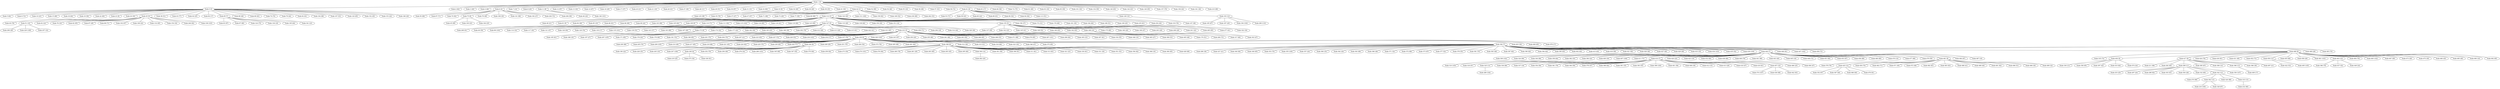 graph a { 
1--0;
1--2;
1--3;
1--4;
1--6;
1--7;
1--8;
1--11;
1--12;
1--13;
1--14;
1--16;
1--17;
1--20;
1--21;
1--26;
1--27;
1--28;
1--29;
1--30;
1--31;
1--32;
1--33;
1--34;
1--36;
1--39;
1--41;
1--42;
1--52;
1--54;
1--55;
1--56;
1--57;
1--58;
1--61;
1--63;
1--66;
1--72;
1--91;
1--93;
1--95;
1--101;
1--134;
1--140;
1--144;
1--149;
1--157;
1--158;
1--161;
1--210;
0--5;
0--9;
0--10;
0--15;
0--18;
0--19;
0--22;
0--23;
0--24;
0--25;
0--38;
0--43;
0--44;
0--64;
0--65;
0--68;
0--69;
0--74;
0--79;
0--92;
0--104;
0--107;
0--120;
0--152;
0--153;
0--166;
42--35;
42--37;
42--47;
42--71;
42--73;
42--77;
42--80;
42--112;
42--122;
42--131;
42--159;
42--169;
42--236;
42--262;
112--48;
112--81;
112--84;
112--85;
112--86;
112--96;
112--99;
112--103;
112--105;
112--109;
112--110;
112--111;
112--115;
112--116;
112--118;
112--119;
112--123;
112--127;
112--133;
112--138;
112--150;
112--151;
112--155;
112--156;
112--172;
112--178;
112--181;
112--184;
112--189;
112--199;
112--235;
112--254;
112--319;
6--50;
6--67;
6--70;
6--75;
6--78;
6--108;
6--141;
6--192;
6--226;
6--284;
25--40;
25--51;
25--62;
25--76;
25--82;
25--87;
25--88;
25--102;
25--106;
25--132;
25--154;
25--246;
25--338;
127--49;
127--98;
127--114;
127--117;
127--121;
127--126;
127--129;
127--130;
127--135;
127--139;
127--143;
127--163;
127--167;
127--173;
127--174;
127--177;
127--182;
127--183;
127--186;
127--202;
127--212;
127--213;
127--215;
127--222;
127--231;
127--233;
127--258;
127--294;
127--314;
127--329;
155--137;
155--142;
155--145;
155--148;
155--160;
155--162;
155--168;
155--175;
155--180;
155--198;
155--203;
155--208;
155--241;
155--265;
155--277;
155--322;
233--171;
233--176;
233--179;
233--191;
233--196;
233--201;
233--204;
233--207;
233--223;
233--227;
233--229;
233--230;
233--234;
233--237;
233--238;
233--240;
233--243;
233--250;
233--255;
233--261;
233--263;
233--266;
233--268;
233--271;
233--279;
233--287;
233--296;
233--305;
233--307;
233--334;
233--348;
233--365;
233--369;
233--405;
61--53;
61--59;
61--60;
61--89;
61--90;
61--94;
61--113;
61--128;
61--193;
238--200;
238--205;
238--209;
238--214;
238--217;
238--218;
238--221;
238--224;
238--225;
238--239;
238--242;
238--244;
238--248;
238--251;
238--264;
238--272;
238--285;
238--291;
238--308;
238--312;
238--315;
238--316;
238--323;
238--346;
238--375;
238--392;
238--403;
238--406;
238--478;
308--259;
308--273;
308--274;
308--276;
308--280;
308--281;
308--283;
308--293;
308--295;
308--300;
308--301;
308--306;
308--311;
308--313;
308--321;
308--330;
308--331;
308--351;
308--356;
308--368;
308--380;
308--428;
65--83;
65--97;
65--124;
65--136;
65--195;
65--341;
392--286;
392--327;
392--340;
392--349;
392--353;
392--355;
392--357;
392--360;
392--362;
392--363;
392--366;
392--371;
392--372;
392--373;
392--377;
392--378;
392--381;
392--383;
392--387;
392--390;
392--394;
392--395;
392--402;
392--415;
392--416;
392--421;
392--426;
392--427;
392--429;
392--433;
392--434;
392--435;
392--439;
392--444;
392--446;
392--447;
392--459;
392--468;
392--469;
392--493;
444--309;
444--324;
444--344;
444--359;
444--382;
444--384;
444--400;
444--407;
444--411;
444--414;
444--420;
444--423;
444--432;
444--438;
444--440;
444--441;
444--443;
444--445;
444--448;
444--451;
444--453;
444--456;
444--460;
444--470;
444--477;
444--479;
444--481;
444--484;
444--487;
414--310;
414--318;
414--325;
414--336;
414--337;
414--354;
414--361;
414--364;
414--376;
414--388;
414--391;
414--393;
414--399;
414--401;
414--408;
414--412;
414--413;
414--418;
414--419;
414--457;
414--486;
414--494;
11--46;
11--146;
468--335;
468--404;
468--417;
468--424;
468--430;
468--431;
468--452;
468--454;
468--455;
468--458;
468--461;
468--463;
468--464;
468--465;
468--467;
468--473;
468--475;
468--480;
468--485;
468--490;
468--492;
481--379;
481--425;
481--450;
481--462;
481--471;
481--472;
481--482;
481--483;
481--488;
481--489;
481--491;
481--496;
481--498;
481--499;
417--211;
417--292;
417--299;
417--385;
417--389;
417--396;
417--398;
417--497;
75--45;
75--100;
75--164;
244--190;
244--228;
244--245;
244--247;
244--249;
244--252;
244--256;
244--278;
244--288;
244--345;
244--347;
244--370;
173--165;
173--188;
173--197;
173--267;
33--125;
404--339;
404--358;
404--397;
404--410;
404--474;
109--269;
249--219;
249--275;
249--326;
51--206;
51--220;
51--257;
168--170;
168--260;
168--317;
168--343;
457--374;
457--436;
457--442;
463--386;
463--437;
463--449;
299--253;
299--297;
299--298;
299--303;
299--304;
299--332;
299--342;
299--350;
425--352;
425--367;
425--466;
425--476;
193--185;
193--187;
193--194;
193--290;
342--270;
342--302;
342--320;
342--333;
325--289;
454--422;
454--495;
396--409;
302--216;
302--328;
333--232;
300--282;
128--147;
1 [label="Node-1 (0)"];
0 [label="Node-0 (0)"];
1 [label="Node-1 (0)"];
2 [label="Node-2 (62)"];
1 [label="Node-1 (0)"];
3 [label="Node-3 (49)"];
1 [label="Node-1 (0)"];
4 [label="Node-4 (46)"];
1 [label="Node-1 (0)"];
6 [label="Node-6 (4)"];
1 [label="Node-1 (0)"];
7 [label="Node-7 (14)"];
1 [label="Node-1 (0)"];
8 [label="Node-8 (20)"];
1 [label="Node-1 (0)"];
11 [label="Node-11 (8)"];
1 [label="Node-1 (0)"];
12 [label="Node-12 (87)"];
1 [label="Node-1 (0)"];
13 [label="Node-13 (34)"];
1 [label="Node-1 (0)"];
14 [label="Node-14 (67)"];
1 [label="Node-1 (0)"];
16 [label="Node-16 (29)"];
1 [label="Node-1 (0)"];
17 [label="Node-17 (37)"];
1 [label="Node-1 (0)"];
20 [label="Node-20 (21)"];
1 [label="Node-1 (0)"];
21 [label="Node-21 (16)"];
1 [label="Node-1 (0)"];
26 [label="Node-26 (41)"];
1 [label="Node-1 (0)"];
27 [label="Node-27 (36)"];
1 [label="Node-1 (0)"];
28 [label="Node-28 (11)"];
1 [label="Node-1 (0)"];
29 [label="Node-29 (51)"];
1 [label="Node-1 (0)"];
30 [label="Node-30 (87)"];
1 [label="Node-1 (0)"];
31 [label="Node-31 (31)"];
1 [label="Node-1 (0)"];
32 [label="Node-32 (84)"];
1 [label="Node-1 (0)"];
33 [label="Node-33 (9)"];
1 [label="Node-1 (0)"];
34 [label="Node-34 (49)"];
1 [label="Node-1 (0)"];
36 [label="Node-36 (28)"];
1 [label="Node-1 (0)"];
39 [label="Node-39 (35)"];
1 [label="Node-1 (0)"];
41 [label="Node-41 (34)"];
1 [label="Node-1 (0)"];
42 [label="Node-42 (1)"];
1 [label="Node-1 (0)"];
52 [label="Node-52 (99)"];
1 [label="Node-1 (0)"];
54 [label="Node-54 (46)"];
1 [label="Node-1 (0)"];
55 [label="Node-55 (18)"];
1 [label="Node-1 (0)"];
56 [label="Node-56 (88)"];
1 [label="Node-1 (0)"];
57 [label="Node-57 (53)"];
1 [label="Node-1 (0)"];
58 [label="Node-58 (72)"];
1 [label="Node-1 (0)"];
61 [label="Node-61 (6)"];
1 [label="Node-1 (0)"];
63 [label="Node-63 (17)"];
1 [label="Node-1 (0)"];
66 [label="Node-66 (56)"];
1 [label="Node-1 (0)"];
72 [label="Node-72 (75)"];
1 [label="Node-1 (0)"];
91 [label="Node-91 (69)"];
1 [label="Node-1 (0)"];
93 [label="Node-93 (30)"];
1 [label="Node-1 (0)"];
95 [label="Node-95 (59)"];
1 [label="Node-1 (0)"];
101 [label="Node-101 (34)"];
1 [label="Node-1 (0)"];
134 [label="Node-134 (59)"];
1 [label="Node-1 (0)"];
140 [label="Node-140 (83)"];
1 [label="Node-1 (0)"];
144 [label="Node-144 (43)"];
1 [label="Node-1 (0)"];
149 [label="Node-149 (95)"];
1 [label="Node-1 (0)"];
157 [label="Node-157 (79)"];
1 [label="Node-1 (0)"];
158 [label="Node-158 (44)"];
1 [label="Node-1 (0)"];
161 [label="Node-161 (36)"];
1 [label="Node-1 (0)"];
210 [label="Node-210 (89)"];
0 [label="Node-0 (0)"];
5 [label="Node-5 (82)"];
0 [label="Node-0 (0)"];
9 [label="Node-9 (72)"];
0 [label="Node-0 (0)"];
10 [label="Node-10 (23)"];
0 [label="Node-0 (0)"];
15 [label="Node-15 (89)"];
0 [label="Node-0 (0)"];
18 [label="Node-18 (64)"];
0 [label="Node-0 (0)"];
19 [label="Node-19 (59)"];
0 [label="Node-0 (0)"];
22 [label="Node-22 (60)"];
0 [label="Node-0 (0)"];
23 [label="Node-23 (9)"];
0 [label="Node-0 (0)"];
24 [label="Node-24 (30)"];
0 [label="Node-0 (0)"];
25 [label="Node-25 (5)"];
0 [label="Node-0 (0)"];
38 [label="Node-38 (51)"];
0 [label="Node-0 (0)"];
43 [label="Node-43 (77)"];
0 [label="Node-0 (0)"];
44 [label="Node-44 (25)"];
0 [label="Node-0 (0)"];
64 [label="Node-64 (17)"];
0 [label="Node-0 (0)"];
65 [label="Node-65 (7)"];
0 [label="Node-0 (0)"];
68 [label="Node-68 (46)"];
0 [label="Node-0 (0)"];
69 [label="Node-69 (83)"];
0 [label="Node-0 (0)"];
74 [label="Node-74 (70)"];
0 [label="Node-0 (0)"];
79 [label="Node-79 (44)"];
0 [label="Node-0 (0)"];
92 [label="Node-92 (81)"];
0 [label="Node-0 (0)"];
104 [label="Node-104 (98)"];
0 [label="Node-0 (0)"];
107 [label="Node-107 (53)"];
0 [label="Node-0 (0)"];
120 [label="Node-120 (85)"];
0 [label="Node-0 (0)"];
152 [label="Node-152 (45)"];
0 [label="Node-0 (0)"];
153 [label="Node-153 (24)"];
0 [label="Node-0 (0)"];
166 [label="Node-166 (20)"];
42 [label="Node-42 (1)"];
35 [label="Node-35 (79)"];
42 [label="Node-42 (1)"];
37 [label="Node-37 (27)"];
42 [label="Node-42 (1)"];
47 [label="Node-47 (67)"];
42 [label="Node-42 (1)"];
71 [label="Node-71 (88)"];
42 [label="Node-42 (1)"];
73 [label="Node-73 (29)"];
42 [label="Node-42 (1)"];
77 [label="Node-77 (59)"];
42 [label="Node-42 (1)"];
80 [label="Node-80 (96)"];
42 [label="Node-42 (1)"];
112 [label="Node-112 (3)"];
42 [label="Node-42 (1)"];
122 [label="Node-122 (20)"];
42 [label="Node-42 (1)"];
131 [label="Node-131 (100)"];
42 [label="Node-42 (1)"];
159 [label="Node-159 (92)"];
42 [label="Node-42 (1)"];
169 [label="Node-169 (52)"];
42 [label="Node-42 (1)"];
236 [label="Node-236 (89)"];
42 [label="Node-42 (1)"];
262 [label="Node-262 (53)"];
112 [label="Node-112 (3)"];
48 [label="Node-48 (21)"];
112 [label="Node-112 (3)"];
81 [label="Node-81 (9)"];
112 [label="Node-112 (3)"];
84 [label="Node-84 (48)"];
112 [label="Node-112 (3)"];
85 [label="Node-85 (19)"];
112 [label="Node-112 (3)"];
86 [label="Node-86 (91)"];
112 [label="Node-112 (3)"];
96 [label="Node-96 (99)"];
112 [label="Node-112 (3)"];
99 [label="Node-99 (24)"];
112 [label="Node-112 (3)"];
103 [label="Node-103 (98)"];
112 [label="Node-112 (3)"];
105 [label="Node-105 (62)"];
112 [label="Node-112 (3)"];
109 [label="Node-109 (9)"];
112 [label="Node-112 (3)"];
110 [label="Node-110 (71)"];
112 [label="Node-112 (3)"];
111 [label="Node-111 (92)"];
112 [label="Node-112 (3)"];
115 [label="Node-115 (102)"];
112 [label="Node-112 (3)"];
116 [label="Node-116 (95)"];
112 [label="Node-112 (3)"];
118 [label="Node-118 (41)"];
112 [label="Node-112 (3)"];
119 [label="Node-119 (86)"];
112 [label="Node-112 (3)"];
123 [label="Node-123 (84)"];
112 [label="Node-112 (3)"];
127 [label="Node-127 (5)"];
112 [label="Node-112 (3)"];
133 [label="Node-133 (49)"];
112 [label="Node-112 (3)"];
138 [label="Node-138 (64)"];
112 [label="Node-112 (3)"];
150 [label="Node-150 (30)"];
112 [label="Node-112 (3)"];
151 [label="Node-151 (14)"];
112 [label="Node-112 (3)"];
155 [label="Node-155 (5)"];
112 [label="Node-112 (3)"];
156 [label="Node-156 (37)"];
112 [label="Node-112 (3)"];
172 [label="Node-172 (31)"];
112 [label="Node-112 (3)"];
178 [label="Node-178 (68)"];
112 [label="Node-112 (3)"];
181 [label="Node-181 (30)"];
112 [label="Node-112 (3)"];
184 [label="Node-184 (64)"];
112 [label="Node-112 (3)"];
189 [label="Node-189 (51)"];
112 [label="Node-112 (3)"];
199 [label="Node-199 (20)"];
112 [label="Node-112 (3)"];
235 [label="Node-235 (61)"];
112 [label="Node-112 (3)"];
254 [label="Node-254 (40)"];
112 [label="Node-112 (3)"];
319 [label="Node-319 (78)"];
6 [label="Node-6 (4)"];
50 [label="Node-50 (68)"];
6 [label="Node-6 (4)"];
67 [label="Node-67 (71)"];
6 [label="Node-6 (4)"];
70 [label="Node-70 (92)"];
6 [label="Node-6 (4)"];
75 [label="Node-75 (8)"];
6 [label="Node-6 (4)"];
78 [label="Node-78 (48)"];
6 [label="Node-6 (4)"];
108 [label="Node-108 (30)"];
6 [label="Node-6 (4)"];
141 [label="Node-141 (96)"];
6 [label="Node-6 (4)"];
192 [label="Node-192 (27)"];
6 [label="Node-6 (4)"];
226 [label="Node-226 (72)"];
6 [label="Node-6 (4)"];
284 [label="Node-284 (90)"];
25 [label="Node-25 (5)"];
40 [label="Node-40 (78)"];
25 [label="Node-25 (5)"];
51 [label="Node-51 (10)"];
25 [label="Node-25 (5)"];
62 [label="Node-62 (22)"];
25 [label="Node-25 (5)"];
76 [label="Node-76 (16)"];
25 [label="Node-25 (5)"];
82 [label="Node-82 (95)"];
25 [label="Node-25 (5)"];
87 [label="Node-87 (28)"];
25 [label="Node-25 (5)"];
88 [label="Node-88 (71)"];
25 [label="Node-25 (5)"];
102 [label="Node-102 (67)"];
25 [label="Node-25 (5)"];
106 [label="Node-106 (22)"];
25 [label="Node-25 (5)"];
132 [label="Node-132 (65)"];
25 [label="Node-25 (5)"];
154 [label="Node-154 (34)"];
25 [label="Node-25 (5)"];
246 [label="Node-246 (92)"];
25 [label="Node-25 (5)"];
338 [label="Node-338 (103)"];
127 [label="Node-127 (5)"];
49 [label="Node-49 (59)"];
127 [label="Node-127 (5)"];
98 [label="Node-98 (104)"];
127 [label="Node-127 (5)"];
114 [label="Node-114 (32)"];
127 [label="Node-127 (5)"];
117 [label="Node-117 (30)"];
127 [label="Node-127 (5)"];
121 [label="Node-121 (47)"];
127 [label="Node-127 (5)"];
126 [label="Node-126 (94)"];
127 [label="Node-127 (5)"];
129 [label="Node-129 (76)"];
127 [label="Node-127 (5)"];
130 [label="Node-130 (17)"];
127 [label="Node-127 (5)"];
135 [label="Node-135 (101)"];
127 [label="Node-127 (5)"];
139 [label="Node-139 (53)"];
127 [label="Node-127 (5)"];
143 [label="Node-143 (37)"];
127 [label="Node-127 (5)"];
163 [label="Node-163 (89)"];
127 [label="Node-127 (5)"];
167 [label="Node-167 (26)"];
127 [label="Node-127 (5)"];
173 [label="Node-173 (9)"];
127 [label="Node-127 (5)"];
174 [label="Node-174 (32)"];
127 [label="Node-127 (5)"];
177 [label="Node-177 (22)"];
127 [label="Node-127 (5)"];
182 [label="Node-182 (36)"];
127 [label="Node-127 (5)"];
183 [label="Node-183 (25)"];
127 [label="Node-127 (5)"];
186 [label="Node-186 (36)"];
127 [label="Node-127 (5)"];
202 [label="Node-202 (76)"];
127 [label="Node-127 (5)"];
212 [label="Node-212 (26)"];
127 [label="Node-127 (5)"];
213 [label="Node-213 (29)"];
127 [label="Node-127 (5)"];
215 [label="Node-215 (61)"];
127 [label="Node-127 (5)"];
222 [label="Node-222 (41)"];
127 [label="Node-127 (5)"];
231 [label="Node-231 (65)"];
127 [label="Node-127 (5)"];
233 [label="Node-233 (5)"];
127 [label="Node-127 (5)"];
258 [label="Node-258 (71)"];
127 [label="Node-127 (5)"];
294 [label="Node-294 (18)"];
127 [label="Node-127 (5)"];
314 [label="Node-314 (44)"];
127 [label="Node-127 (5)"];
329 [label="Node-329 (36)"];
155 [label="Node-155 (5)"];
137 [label="Node-137 (38)"];
155 [label="Node-155 (5)"];
142 [label="Node-142 (23)"];
155 [label="Node-155 (5)"];
145 [label="Node-145 (41)"];
155 [label="Node-155 (5)"];
148 [label="Node-148 (52)"];
155 [label="Node-155 (5)"];
160 [label="Node-160 (93)"];
155 [label="Node-155 (5)"];
162 [label="Node-162 (63)"];
155 [label="Node-155 (5)"];
168 [label="Node-168 (10)"];
155 [label="Node-155 (5)"];
175 [label="Node-175 (80)"];
155 [label="Node-155 (5)"];
180 [label="Node-180 (20)"];
155 [label="Node-155 (5)"];
198 [label="Node-198 (47)"];
155 [label="Node-155 (5)"];
203 [label="Node-203 (29)"];
155 [label="Node-155 (5)"];
208 [label="Node-208 (29)"];
155 [label="Node-155 (5)"];
241 [label="Node-241 (22)"];
155 [label="Node-155 (5)"];
265 [label="Node-265 (85)"];
155 [label="Node-155 (5)"];
277 [label="Node-277 (61)"];
155 [label="Node-155 (5)"];
322 [label="Node-322 (34)"];
233 [label="Node-233 (5)"];
171 [label="Node-171 (85)"];
233 [label="Node-233 (5)"];
176 [label="Node-176 (24)"];
233 [label="Node-233 (5)"];
179 [label="Node-179 (46)"];
233 [label="Node-233 (5)"];
191 [label="Node-191 (74)"];
233 [label="Node-233 (5)"];
196 [label="Node-196 (85)"];
233 [label="Node-233 (5)"];
201 [label="Node-201 (75)"];
233 [label="Node-233 (5)"];
204 [label="Node-204 (70)"];
233 [label="Node-233 (5)"];
207 [label="Node-207 (21)"];
233 [label="Node-233 (5)"];
223 [label="Node-223 (83)"];
233 [label="Node-233 (5)"];
227 [label="Node-227 (72)"];
233 [label="Node-233 (5)"];
229 [label="Node-229 (53)"];
233 [label="Node-233 (5)"];
230 [label="Node-230 (103)"];
233 [label="Node-233 (5)"];
234 [label="Node-234 (17)"];
233 [label="Node-233 (5)"];
237 [label="Node-237 (76)"];
233 [label="Node-233 (5)"];
238 [label="Node-238 (6)"];
233 [label="Node-233 (5)"];
240 [label="Node-240 (104)"];
233 [label="Node-233 (5)"];
243 [label="Node-243 (87)"];
233 [label="Node-233 (5)"];
250 [label="Node-250 (20)"];
233 [label="Node-233 (5)"];
255 [label="Node-255 (80)"];
233 [label="Node-233 (5)"];
261 [label="Node-261 (86)"];
233 [label="Node-233 (5)"];
263 [label="Node-263 (50)"];
233 [label="Node-233 (5)"];
266 [label="Node-266 (65)"];
233 [label="Node-233 (5)"];
268 [label="Node-268 (53)"];
233 [label="Node-233 (5)"];
271 [label="Node-271 (98)"];
233 [label="Node-233 (5)"];
279 [label="Node-279 (95)"];
233 [label="Node-233 (5)"];
287 [label="Node-287 (101)"];
233 [label="Node-233 (5)"];
296 [label="Node-296 (64)"];
233 [label="Node-233 (5)"];
305 [label="Node-305 (33)"];
233 [label="Node-233 (5)"];
307 [label="Node-307 (61)"];
233 [label="Node-233 (5)"];
334 [label="Node-334 (55)"];
233 [label="Node-233 (5)"];
348 [label="Node-348 (14)"];
233 [label="Node-233 (5)"];
365 [label="Node-365 (27)"];
233 [label="Node-233 (5)"];
369 [label="Node-369 (53)"];
233 [label="Node-233 (5)"];
405 [label="Node-405 (48)"];
61 [label="Node-61 (6)"];
53 [label="Node-53 (71)"];
61 [label="Node-61 (6)"];
59 [label="Node-59 (43)"];
61 [label="Node-61 (6)"];
60 [label="Node-60 (22)"];
61 [label="Node-61 (6)"];
89 [label="Node-89 (91)"];
61 [label="Node-61 (6)"];
90 [label="Node-90 (54)"];
61 [label="Node-61 (6)"];
94 [label="Node-94 (94)"];
61 [label="Node-61 (6)"];
113 [label="Node-113 (51)"];
61 [label="Node-61 (6)"];
128 [label="Node-128 (14)"];
61 [label="Node-61 (6)"];
193 [label="Node-193 (12)"];
238 [label="Node-238 (6)"];
200 [label="Node-200 (86)"];
238 [label="Node-238 (6)"];
205 [label="Node-205 (70)"];
238 [label="Node-238 (6)"];
209 [label="Node-209 (105)"];
238 [label="Node-238 (6)"];
214 [label="Node-214 (46)"];
238 [label="Node-238 (6)"];
217 [label="Node-217 (85)"];
238 [label="Node-238 (6)"];
218 [label="Node-218 (86)"];
238 [label="Node-238 (6)"];
221 [label="Node-221 (45)"];
238 [label="Node-238 (6)"];
224 [label="Node-224 (62)"];
238 [label="Node-238 (6)"];
225 [label="Node-225 (75)"];
238 [label="Node-238 (6)"];
239 [label="Node-239 (40)"];
238 [label="Node-238 (6)"];
242 [label="Node-242 (71)"];
238 [label="Node-238 (6)"];
244 [label="Node-244 (8)"];
238 [label="Node-238 (6)"];
248 [label="Node-248 (29)"];
238 [label="Node-238 (6)"];
251 [label="Node-251 (70)"];
238 [label="Node-238 (6)"];
264 [label="Node-264 (54)"];
238 [label="Node-238 (6)"];
272 [label="Node-272 (79)"];
238 [label="Node-238 (6)"];
285 [label="Node-285 (98)"];
238 [label="Node-238 (6)"];
291 [label="Node-291 (64)"];
238 [label="Node-238 (6)"];
308 [label="Node-308 (6)"];
238 [label="Node-238 (6)"];
312 [label="Node-312 (36)"];
238 [label="Node-238 (6)"];
315 [label="Node-315 (51)"];
238 [label="Node-238 (6)"];
316 [label="Node-316 (66)"];
238 [label="Node-238 (6)"];
323 [label="Node-323 (34)"];
238 [label="Node-238 (6)"];
346 [label="Node-346 (47)"];
238 [label="Node-238 (6)"];
375 [label="Node-375 (95)"];
238 [label="Node-238 (6)"];
392 [label="Node-392 (7)"];
238 [label="Node-238 (6)"];
403 [label="Node-403 (30)"];
238 [label="Node-238 (6)"];
406 [label="Node-406 (65)"];
238 [label="Node-238 (6)"];
478 [label="Node-478 (17)"];
308 [label="Node-308 (6)"];
259 [label="Node-259 (92)"];
308 [label="Node-308 (6)"];
273 [label="Node-273 (54)"];
308 [label="Node-308 (6)"];
274 [label="Node-274 (101)"];
308 [label="Node-308 (6)"];
276 [label="Node-276 (94)"];
308 [label="Node-308 (6)"];
280 [label="Node-280 (78)"];
308 [label="Node-308 (6)"];
281 [label="Node-281 (29)"];
308 [label="Node-308 (6)"];
283 [label="Node-283 (90)"];
308 [label="Node-308 (6)"];
293 [label="Node-293 (45)"];
308 [label="Node-308 (6)"];
295 [label="Node-295 (80)"];
308 [label="Node-308 (6)"];
300 [label="Node-300 (14)"];
308 [label="Node-308 (6)"];
301 [label="Node-301 (56)"];
308 [label="Node-308 (6)"];
306 [label="Node-306 (61)"];
308 [label="Node-308 (6)"];
311 [label="Node-311 (61)"];
308 [label="Node-308 (6)"];
313 [label="Node-313 (63)"];
308 [label="Node-308 (6)"];
321 [label="Node-321 (23)"];
308 [label="Node-308 (6)"];
330 [label="Node-330 (61)"];
308 [label="Node-308 (6)"];
331 [label="Node-331 (30)"];
308 [label="Node-308 (6)"];
351 [label="Node-351 (53)"];
308 [label="Node-308 (6)"];
356 [label="Node-356 (92)"];
308 [label="Node-308 (6)"];
368 [label="Node-368 (19)"];
308 [label="Node-308 (6)"];
380 [label="Node-380 (85)"];
308 [label="Node-308 (6)"];
428 [label="Node-428 (68)"];
65 [label="Node-65 (7)"];
83 [label="Node-83 (97)"];
65 [label="Node-65 (7)"];
97 [label="Node-97 (80)"];
65 [label="Node-65 (7)"];
124 [label="Node-124 (75)"];
65 [label="Node-65 (7)"];
136 [label="Node-136 (18)"];
65 [label="Node-65 (7)"];
195 [label="Node-195 (64)"];
65 [label="Node-65 (7)"];
341 [label="Node-341 (23)"];
392 [label="Node-392 (7)"];
286 [label="Node-286 (36)"];
392 [label="Node-392 (7)"];
327 [label="Node-327 (21)"];
392 [label="Node-392 (7)"];
340 [label="Node-340 (94)"];
392 [label="Node-392 (7)"];
349 [label="Node-349 (85)"];
392 [label="Node-392 (7)"];
353 [label="Node-353 (70)"];
392 [label="Node-392 (7)"];
355 [label="Node-355 (100)"];
392 [label="Node-392 (7)"];
357 [label="Node-357 (24)"];
392 [label="Node-392 (7)"];
360 [label="Node-360 (35)"];
392 [label="Node-392 (7)"];
362 [label="Node-362 (20)"];
392 [label="Node-392 (7)"];
363 [label="Node-363 (89)"];
392 [label="Node-392 (7)"];
366 [label="Node-366 (48)"];
392 [label="Node-392 (7)"];
371 [label="Node-371 (32)"];
392 [label="Node-392 (7)"];
372 [label="Node-372 (68)"];
392 [label="Node-392 (7)"];
373 [label="Node-373 (87)"];
392 [label="Node-392 (7)"];
377 [label="Node-377 (52)"];
392 [label="Node-392 (7)"];
378 [label="Node-378 (55)"];
392 [label="Node-392 (7)"];
381 [label="Node-381 (70)"];
392 [label="Node-392 (7)"];
383 [label="Node-383 (48)"];
392 [label="Node-392 (7)"];
387 [label="Node-387 (82)"];
392 [label="Node-392 (7)"];
390 [label="Node-390 (82)"];
392 [label="Node-392 (7)"];
394 [label="Node-394 (62)"];
392 [label="Node-392 (7)"];
395 [label="Node-395 (83)"];
392 [label="Node-392 (7)"];
402 [label="Node-402 (83)"];
392 [label="Node-392 (7)"];
415 [label="Node-415 (93)"];
392 [label="Node-392 (7)"];
416 [label="Node-416 (58)"];
392 [label="Node-392 (7)"];
421 [label="Node-421 (92)"];
392 [label="Node-392 (7)"];
426 [label="Node-426 (46)"];
392 [label="Node-392 (7)"];
427 [label="Node-427 (40)"];
392 [label="Node-392 (7)"];
429 [label="Node-429 (48)"];
392 [label="Node-392 (7)"];
433 [label="Node-433 (35)"];
392 [label="Node-392 (7)"];
434 [label="Node-434 (103)"];
392 [label="Node-392 (7)"];
435 [label="Node-435 (52)"];
392 [label="Node-392 (7)"];
439 [label="Node-439 (104)"];
392 [label="Node-392 (7)"];
444 [label="Node-444 (7)"];
392 [label="Node-392 (7)"];
446 [label="Node-446 (91)"];
392 [label="Node-392 (7)"];
447 [label="Node-447 (102)"];
392 [label="Node-392 (7)"];
459 [label="Node-459 (73)"];
392 [label="Node-392 (7)"];
468 [label="Node-468 (8)"];
392 [label="Node-392 (7)"];
469 [label="Node-469 (28)"];
392 [label="Node-392 (7)"];
493 [label="Node-493 (70)"];
444 [label="Node-444 (7)"];
309 [label="Node-309 (102)"];
444 [label="Node-444 (7)"];
324 [label="Node-324 (99)"];
444 [label="Node-444 (7)"];
344 [label="Node-344 (96)"];
444 [label="Node-444 (7)"];
359 [label="Node-359 (64)"];
444 [label="Node-444 (7)"];
382 [label="Node-382 (35)"];
444 [label="Node-444 (7)"];
384 [label="Node-384 (22)"];
444 [label="Node-444 (7)"];
400 [label="Node-400 (30)"];
444 [label="Node-444 (7)"];
407 [label="Node-407 (106)"];
444 [label="Node-444 (7)"];
411 [label="Node-411 (73)"];
444 [label="Node-444 (7)"];
414 [label="Node-414 (7)"];
444 [label="Node-444 (7)"];
420 [label="Node-420 (25)"];
444 [label="Node-444 (7)"];
423 [label="Node-423 (19)"];
444 [label="Node-444 (7)"];
432 [label="Node-432 (60)"];
444 [label="Node-444 (7)"];
438 [label="Node-438 (86)"];
444 [label="Node-444 (7)"];
440 [label="Node-440 (79)"];
444 [label="Node-444 (7)"];
441 [label="Node-441 (96)"];
444 [label="Node-444 (7)"];
443 [label="Node-443 (40)"];
444 [label="Node-444 (7)"];
445 [label="Node-445 (16)"];
444 [label="Node-444 (7)"];
448 [label="Node-448 (73)"];
444 [label="Node-444 (7)"];
451 [label="Node-451 (64)"];
444 [label="Node-444 (7)"];
453 [label="Node-453 (97)"];
444 [label="Node-444 (7)"];
456 [label="Node-456 (89)"];
444 [label="Node-444 (7)"];
460 [label="Node-460 (80)"];
444 [label="Node-444 (7)"];
470 [label="Node-470 (14)"];
444 [label="Node-444 (7)"];
477 [label="Node-477 (96)"];
444 [label="Node-444 (7)"];
479 [label="Node-479 (59)"];
444 [label="Node-444 (7)"];
481 [label="Node-481 (8)"];
444 [label="Node-444 (7)"];
484 [label="Node-484 (87)"];
444 [label="Node-444 (7)"];
487 [label="Node-487 (16)"];
414 [label="Node-414 (7)"];
310 [label="Node-310 (105)"];
414 [label="Node-414 (7)"];
318 [label="Node-318 (97)"];
414 [label="Node-414 (7)"];
325 [label="Node-325 (13)"];
414 [label="Node-414 (7)"];
336 [label="Node-336 (89)"];
414 [label="Node-414 (7)"];
337 [label="Node-337 (18)"];
414 [label="Node-414 (7)"];
354 [label="Node-354 (56)"];
414 [label="Node-414 (7)"];
361 [label="Node-361 (79)"];
414 [label="Node-414 (7)"];
364 [label="Node-364 (59)"];
414 [label="Node-414 (7)"];
376 [label="Node-376 (47)"];
414 [label="Node-414 (7)"];
388 [label="Node-388 (82)"];
414 [label="Node-414 (7)"];
391 [label="Node-391 (35)"];
414 [label="Node-414 (7)"];
393 [label="Node-393 (55)"];
414 [label="Node-414 (7)"];
399 [label="Node-399 (100)"];
414 [label="Node-414 (7)"];
401 [label="Node-401 (56)"];
414 [label="Node-414 (7)"];
408 [label="Node-408 (39)"];
414 [label="Node-414 (7)"];
412 [label="Node-412 (15)"];
414 [label="Node-414 (7)"];
413 [label="Node-413 (26)"];
414 [label="Node-414 (7)"];
418 [label="Node-418 (47)"];
414 [label="Node-414 (7)"];
419 [label="Node-419 (61)"];
414 [label="Node-414 (7)"];
457 [label="Node-457 (10)"];
414 [label="Node-414 (7)"];
486 [label="Node-486 (25)"];
414 [label="Node-414 (7)"];
494 [label="Node-494 (47)"];
11 [label="Node-11 (8)"];
46 [label="Node-46 (20)"];
11 [label="Node-11 (8)"];
146 [label="Node-146 (101)"];
468 [label="Node-468 (8)"];
335 [label="Node-335 (72)"];
468 [label="Node-468 (8)"];
404 [label="Node-404 (9)"];
468 [label="Node-468 (8)"];
417 [label="Node-417 (8)"];
468 [label="Node-468 (8)"];
424 [label="Node-424 (76)"];
468 [label="Node-468 (8)"];
430 [label="Node-430 (81)"];
468 [label="Node-468 (8)"];
431 [label="Node-431 (49)"];
468 [label="Node-468 (8)"];
452 [label="Node-452 (73)"];
468 [label="Node-468 (8)"];
454 [label="Node-454 (13)"];
468 [label="Node-468 (8)"];
455 [label="Node-455 (66)"];
468 [label="Node-468 (8)"];
458 [label="Node-458 (26)"];
468 [label="Node-468 (8)"];
461 [label="Node-461 (103)"];
468 [label="Node-468 (8)"];
463 [label="Node-463 (10)"];
468 [label="Node-468 (8)"];
464 [label="Node-464 (76)"];
468 [label="Node-468 (8)"];
465 [label="Node-465 (102)"];
468 [label="Node-468 (8)"];
467 [label="Node-467 (59)"];
468 [label="Node-468 (8)"];
473 [label="Node-473 (28)"];
468 [label="Node-468 (8)"];
475 [label="Node-475 (39)"];
468 [label="Node-468 (8)"];
480 [label="Node-480 (45)"];
468 [label="Node-468 (8)"];
485 [label="Node-485 (49)"];
468 [label="Node-468 (8)"];
490 [label="Node-490 (16)"];
468 [label="Node-468 (8)"];
492 [label="Node-492 (85)"];
481 [label="Node-481 (8)"];
379 [label="Node-379 (79)"];
481 [label="Node-481 (8)"];
425 [label="Node-425 (12)"];
481 [label="Node-481 (8)"];
450 [label="Node-450 (70)"];
481 [label="Node-481 (8)"];
462 [label="Node-462 (71)"];
481 [label="Node-481 (8)"];
471 [label="Node-471 (40)"];
481 [label="Node-481 (8)"];
472 [label="Node-472 (46)"];
481 [label="Node-481 (8)"];
482 [label="Node-482 (81)"];
481 [label="Node-481 (8)"];
483 [label="Node-483 (83)"];
481 [label="Node-481 (8)"];
488 [label="Node-488 (41)"];
481 [label="Node-481 (8)"];
489 [label="Node-489 (40)"];
481 [label="Node-481 (8)"];
491 [label="Node-491 (92)"];
481 [label="Node-481 (8)"];
496 [label="Node-496 (51)"];
481 [label="Node-481 (8)"];
498 [label="Node-498 (30)"];
481 [label="Node-481 (8)"];
499 [label="Node-499 (32)"];
417 [label="Node-417 (8)"];
211 [label="Node-211 (96)"];
417 [label="Node-417 (8)"];
292 [label="Node-292 (84)"];
417 [label="Node-417 (8)"];
299 [label="Node-299 (11)"];
417 [label="Node-417 (8)"];
385 [label="Node-385 (87)"];
417 [label="Node-417 (8)"];
389 [label="Node-389 (14)"];
417 [label="Node-417 (8)"];
396 [label="Node-396 (13)"];
417 [label="Node-417 (8)"];
398 [label="Node-398 (39)"];
417 [label="Node-417 (8)"];
497 [label="Node-497 (21)"];
75 [label="Node-75 (8)"];
45 [label="Node-45 (99)"];
75 [label="Node-75 (8)"];
100 [label="Node-100 (43)"];
75 [label="Node-75 (8)"];
164 [label="Node-164 (25)"];
244 [label="Node-244 (8)"];
190 [label="Node-190 (22)"];
244 [label="Node-244 (8)"];
228 [label="Node-228 (35)"];
244 [label="Node-244 (8)"];
245 [label="Node-245 (19)"];
244 [label="Node-244 (8)"];
247 [label="Node-247 (106)"];
244 [label="Node-244 (8)"];
249 [label="Node-249 (9)"];
244 [label="Node-244 (8)"];
252 [label="Node-252 (79)"];
244 [label="Node-244 (8)"];
256 [label="Node-256 (49)"];
244 [label="Node-244 (8)"];
278 [label="Node-278 (34)"];
244 [label="Node-244 (8)"];
288 [label="Node-288 (103)"];
244 [label="Node-244 (8)"];
345 [label="Node-345 (68)"];
244 [label="Node-244 (8)"];
347 [label="Node-347 (54)"];
244 [label="Node-244 (8)"];
370 [label="Node-370 (84)"];
173 [label="Node-173 (9)"];
165 [label="Node-165 (61)"];
173 [label="Node-173 (9)"];
188 [label="Node-188 (19)"];
173 [label="Node-173 (9)"];
197 [label="Node-197 (27)"];
173 [label="Node-173 (9)"];
267 [label="Node-267 (105)"];
33 [label="Node-33 (9)"];
125 [label="Node-125 (38)"];
404 [label="Node-404 (9)"];
339 [label="Node-339 (13)"];
404 [label="Node-404 (9)"];
358 [label="Node-358 (95)"];
404 [label="Node-404 (9)"];
397 [label="Node-397 (42)"];
404 [label="Node-404 (9)"];
410 [label="Node-410 (64)"];
404 [label="Node-404 (9)"];
474 [label="Node-474 (24)"];
109 [label="Node-109 (9)"];
269 [label="Node-269 (61)"];
249 [label="Node-249 (9)"];
219 [label="Node-219 (24)"];
249 [label="Node-249 (9)"];
275 [label="Node-275 (34)"];
249 [label="Node-249 (9)"];
326 [label="Node-326 (61)"];
51 [label="Node-51 (10)"];
206 [label="Node-206 (26)"];
51 [label="Node-51 (10)"];
220 [label="Node-220 (108)"];
51 [label="Node-51 (10)"];
257 [label="Node-257 (32)"];
168 [label="Node-168 (10)"];
170 [label="Node-170 (51)"];
168 [label="Node-168 (10)"];
260 [label="Node-260 (73)"];
168 [label="Node-168 (10)"];
317 [label="Node-317 (60)"];
168 [label="Node-168 (10)"];
343 [label="Node-343 (47)"];
457 [label="Node-457 (10)"];
374 [label="Node-374 (107)"];
457 [label="Node-457 (10)"];
436 [label="Node-436 (98)"];
457 [label="Node-457 (10)"];
442 [label="Node-442 (93)"];
463 [label="Node-463 (10)"];
386 [label="Node-386 (76)"];
463 [label="Node-463 (10)"];
437 [label="Node-437 (52)"];
463 [label="Node-463 (10)"];
449 [label="Node-449 (24)"];
299 [label="Node-299 (11)"];
253 [label="Node-253 (25)"];
299 [label="Node-299 (11)"];
297 [label="Node-297 (24)"];
299 [label="Node-299 (11)"];
298 [label="Node-298 (92)"];
299 [label="Node-299 (11)"];
303 [label="Node-303 (91)"];
299 [label="Node-299 (11)"];
304 [label="Node-304 (26)"];
299 [label="Node-299 (11)"];
332 [label="Node-332 (85)"];
299 [label="Node-299 (11)"];
342 [label="Node-342 (12)"];
299 [label="Node-299 (11)"];
350 [label="Node-350 (107)"];
425 [label="Node-425 (12)"];
352 [label="Node-352 (87)"];
425 [label="Node-425 (12)"];
367 [label="Node-367 (49)"];
425 [label="Node-425 (12)"];
466 [label="Node-466 (60)"];
425 [label="Node-425 (12)"];
476 [label="Node-476 (81)"];
193 [label="Node-193 (12)"];
185 [label="Node-185 (67)"];
193 [label="Node-193 (12)"];
187 [label="Node-187 (20)"];
193 [label="Node-193 (12)"];
194 [label="Node-194 (104)"];
193 [label="Node-193 (12)"];
290 [label="Node-290 (110)"];
342 [label="Node-342 (12)"];
270 [label="Node-270 (96)"];
342 [label="Node-342 (12)"];
302 [label="Node-302 (13)"];
342 [label="Node-342 (12)"];
320 [label="Node-320 (88)"];
342 [label="Node-342 (12)"];
333 [label="Node-333 (13)"];
325 [label="Node-325 (13)"];
289 [label="Node-289 (104)"];
454 [label="Node-454 (13)"];
422 [label="Node-422 (53)"];
454 [label="Node-454 (13)"];
495 [label="Node-495 (105)"];
396 [label="Node-396 (13)"];
409 [label="Node-409 (17)"];
302 [label="Node-302 (13)"];
216 [label="Node-216 (100)"];
302 [label="Node-302 (13)"];
328 [label="Node-328 (87)"];
333 [label="Node-333 (13)"];
232 [label="Node-232 (80)"];
300 [label="Node-300 (14)"];
282 [label="Node-282 (20)"];
128 [label="Node-128 (14)"];
147 [label="Node-147 (38)"];
}